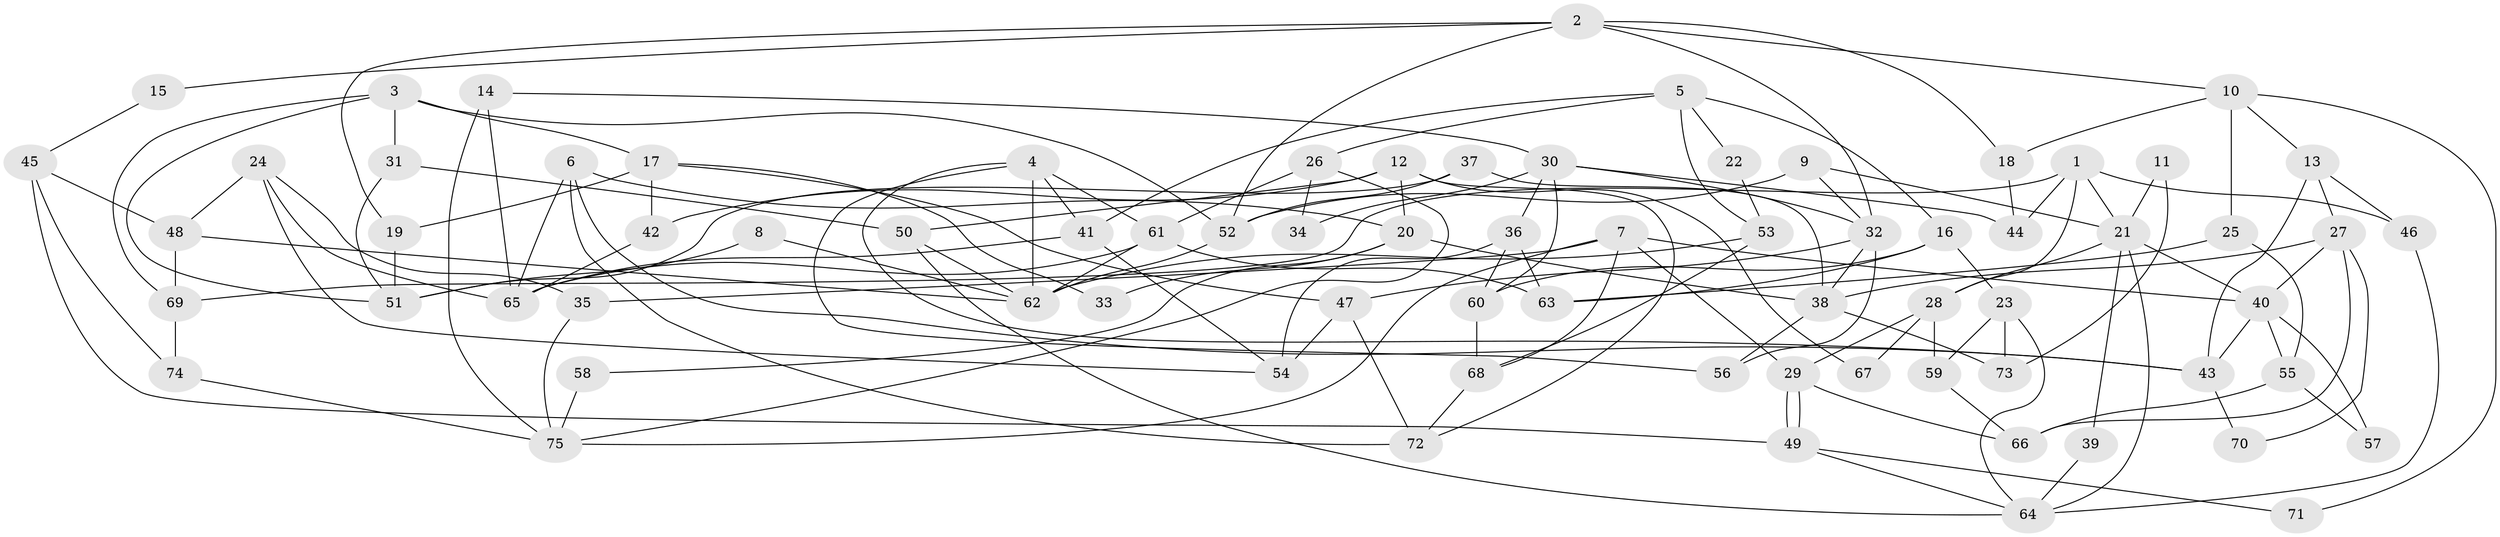 // coarse degree distribution, {5: 0.28888888888888886, 4: 0.2, 2: 0.15555555555555556, 3: 0.15555555555555556, 6: 0.13333333333333333, 8: 0.022222222222222223, 7: 0.044444444444444446}
// Generated by graph-tools (version 1.1) at 2025/54/03/04/25 21:54:25]
// undirected, 75 vertices, 150 edges
graph export_dot {
graph [start="1"]
  node [color=gray90,style=filled];
  1;
  2;
  3;
  4;
  5;
  6;
  7;
  8;
  9;
  10;
  11;
  12;
  13;
  14;
  15;
  16;
  17;
  18;
  19;
  20;
  21;
  22;
  23;
  24;
  25;
  26;
  27;
  28;
  29;
  30;
  31;
  32;
  33;
  34;
  35;
  36;
  37;
  38;
  39;
  40;
  41;
  42;
  43;
  44;
  45;
  46;
  47;
  48;
  49;
  50;
  51;
  52;
  53;
  54;
  55;
  56;
  57;
  58;
  59;
  60;
  61;
  62;
  63;
  64;
  65;
  66;
  67;
  68;
  69;
  70;
  71;
  72;
  73;
  74;
  75;
  1 -- 69;
  1 -- 21;
  1 -- 28;
  1 -- 44;
  1 -- 46;
  2 -- 32;
  2 -- 52;
  2 -- 10;
  2 -- 15;
  2 -- 18;
  2 -- 19;
  3 -- 31;
  3 -- 52;
  3 -- 17;
  3 -- 51;
  3 -- 69;
  4 -- 61;
  4 -- 56;
  4 -- 41;
  4 -- 43;
  4 -- 62;
  5 -- 16;
  5 -- 53;
  5 -- 22;
  5 -- 26;
  5 -- 41;
  6 -- 72;
  6 -- 43;
  6 -- 20;
  6 -- 65;
  7 -- 40;
  7 -- 35;
  7 -- 29;
  7 -- 68;
  7 -- 75;
  8 -- 51;
  8 -- 62;
  9 -- 21;
  9 -- 52;
  9 -- 32;
  10 -- 13;
  10 -- 18;
  10 -- 25;
  10 -- 71;
  11 -- 73;
  11 -- 21;
  12 -- 72;
  12 -- 20;
  12 -- 42;
  12 -- 50;
  12 -- 67;
  13 -- 27;
  13 -- 46;
  13 -- 43;
  14 -- 65;
  14 -- 75;
  14 -- 30;
  15 -- 45;
  16 -- 60;
  16 -- 63;
  16 -- 23;
  17 -- 42;
  17 -- 19;
  17 -- 33;
  17 -- 47;
  18 -- 44;
  19 -- 51;
  20 -- 38;
  20 -- 33;
  20 -- 58;
  21 -- 64;
  21 -- 28;
  21 -- 39;
  21 -- 40;
  22 -- 53;
  23 -- 64;
  23 -- 59;
  23 -- 73;
  24 -- 54;
  24 -- 65;
  24 -- 35;
  24 -- 48;
  25 -- 55;
  25 -- 63;
  26 -- 61;
  26 -- 34;
  26 -- 75;
  27 -- 66;
  27 -- 40;
  27 -- 38;
  27 -- 70;
  28 -- 29;
  28 -- 59;
  28 -- 67;
  29 -- 49;
  29 -- 49;
  29 -- 66;
  30 -- 44;
  30 -- 32;
  30 -- 34;
  30 -- 36;
  30 -- 60;
  31 -- 51;
  31 -- 50;
  32 -- 38;
  32 -- 47;
  32 -- 56;
  35 -- 75;
  36 -- 54;
  36 -- 60;
  36 -- 63;
  37 -- 38;
  37 -- 51;
  37 -- 52;
  38 -- 56;
  38 -- 73;
  39 -- 64;
  40 -- 43;
  40 -- 55;
  40 -- 57;
  41 -- 54;
  41 -- 65;
  42 -- 65;
  43 -- 70;
  45 -- 48;
  45 -- 74;
  45 -- 49;
  46 -- 64;
  47 -- 54;
  47 -- 72;
  48 -- 62;
  48 -- 69;
  49 -- 64;
  49 -- 71;
  50 -- 62;
  50 -- 64;
  52 -- 62;
  53 -- 62;
  53 -- 68;
  55 -- 66;
  55 -- 57;
  58 -- 75;
  59 -- 66;
  60 -- 68;
  61 -- 63;
  61 -- 65;
  61 -- 62;
  68 -- 72;
  69 -- 74;
  74 -- 75;
}
